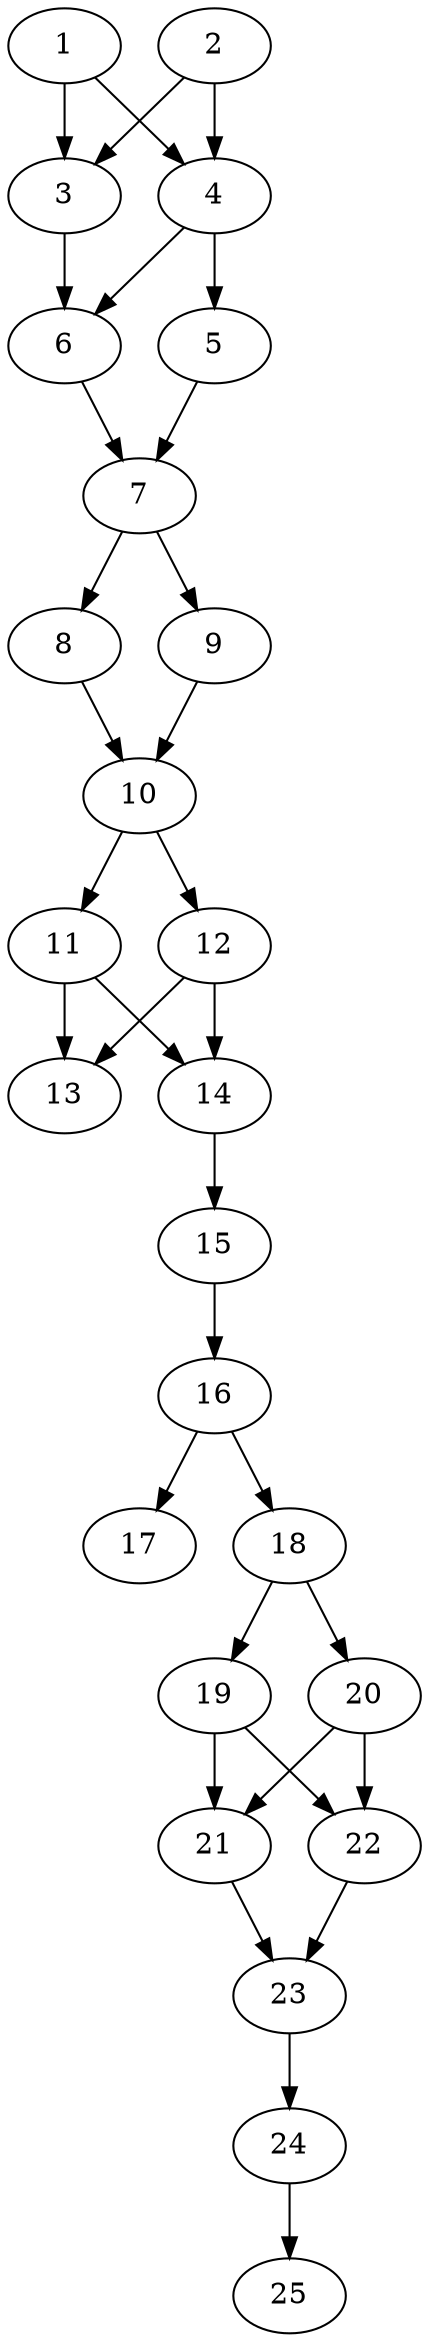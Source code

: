 // DAG automatically generated by daggen at Thu Oct  3 14:00:40 2019
// ./daggen --dot -n 25 --ccr 0.4 --fat 0.3 --regular 0.5 --density 0.9 --mindata 5242880 --maxdata 52428800 
digraph G {
  1 [size="39191040", alpha="0.08", expect_size="15676416"] 
  1 -> 3 [size ="15676416"]
  1 -> 4 [size ="15676416"]
  2 [size="128174080", alpha="0.15", expect_size="51269632"] 
  2 -> 3 [size ="51269632"]
  2 -> 4 [size ="51269632"]
  3 [size="33082880", alpha="0.12", expect_size="13233152"] 
  3 -> 6 [size ="13233152"]
  4 [size="39782400", alpha="0.04", expect_size="15912960"] 
  4 -> 5 [size ="15912960"]
  4 -> 6 [size ="15912960"]
  5 [size="106155520", alpha="0.10", expect_size="42462208"] 
  5 -> 7 [size ="42462208"]
  6 [size="102192640", alpha="0.04", expect_size="40877056"] 
  6 -> 7 [size ="40877056"]
  7 [size="118725120", alpha="0.10", expect_size="47490048"] 
  7 -> 8 [size ="47490048"]
  7 -> 9 [size ="47490048"]
  8 [size="72465920", alpha="0.18", expect_size="28986368"] 
  8 -> 10 [size ="28986368"]
  9 [size="85521920", alpha="0.13", expect_size="34208768"] 
  9 -> 10 [size ="34208768"]
  10 [size="80491520", alpha="0.02", expect_size="32196608"] 
  10 -> 11 [size ="32196608"]
  10 -> 12 [size ="32196608"]
  11 [size="128442880", alpha="0.00", expect_size="51377152"] 
  11 -> 13 [size ="51377152"]
  11 -> 14 [size ="51377152"]
  12 [size="56750080", alpha="0.02", expect_size="22700032"] 
  12 -> 13 [size ="22700032"]
  12 -> 14 [size ="22700032"]
  13 [size="27107840", alpha="0.17", expect_size="10843136"] 
  14 [size="100823040", alpha="0.06", expect_size="40329216"] 
  14 -> 15 [size ="40329216"]
  15 [size="122270720", alpha="0.01", expect_size="48908288"] 
  15 -> 16 [size ="48908288"]
  16 [size="63854080", alpha="0.13", expect_size="25541632"] 
  16 -> 17 [size ="25541632"]
  16 -> 18 [size ="25541632"]
  17 [size="88296960", alpha="0.03", expect_size="35318784"] 
  18 [size="30000640", alpha="0.06", expect_size="12000256"] 
  18 -> 19 [size ="12000256"]
  18 -> 20 [size ="12000256"]
  19 [size="18017280", alpha="0.03", expect_size="7206912"] 
  19 -> 21 [size ="7206912"]
  19 -> 22 [size ="7206912"]
  20 [size="93017600", alpha="0.11", expect_size="37207040"] 
  20 -> 21 [size ="37207040"]
  20 -> 22 [size ="37207040"]
  21 [size="106880000", alpha="0.02", expect_size="42752000"] 
  21 -> 23 [size ="42752000"]
  22 [size="107499520", alpha="0.14", expect_size="42999808"] 
  22 -> 23 [size ="42999808"]
  23 [size="118858240", alpha="0.08", expect_size="47543296"] 
  23 -> 24 [size ="47543296"]
  24 [size="98946560", alpha="0.08", expect_size="39578624"] 
  24 -> 25 [size ="39578624"]
  25 [size="16483840", alpha="0.03", expect_size="6593536"] 
}
